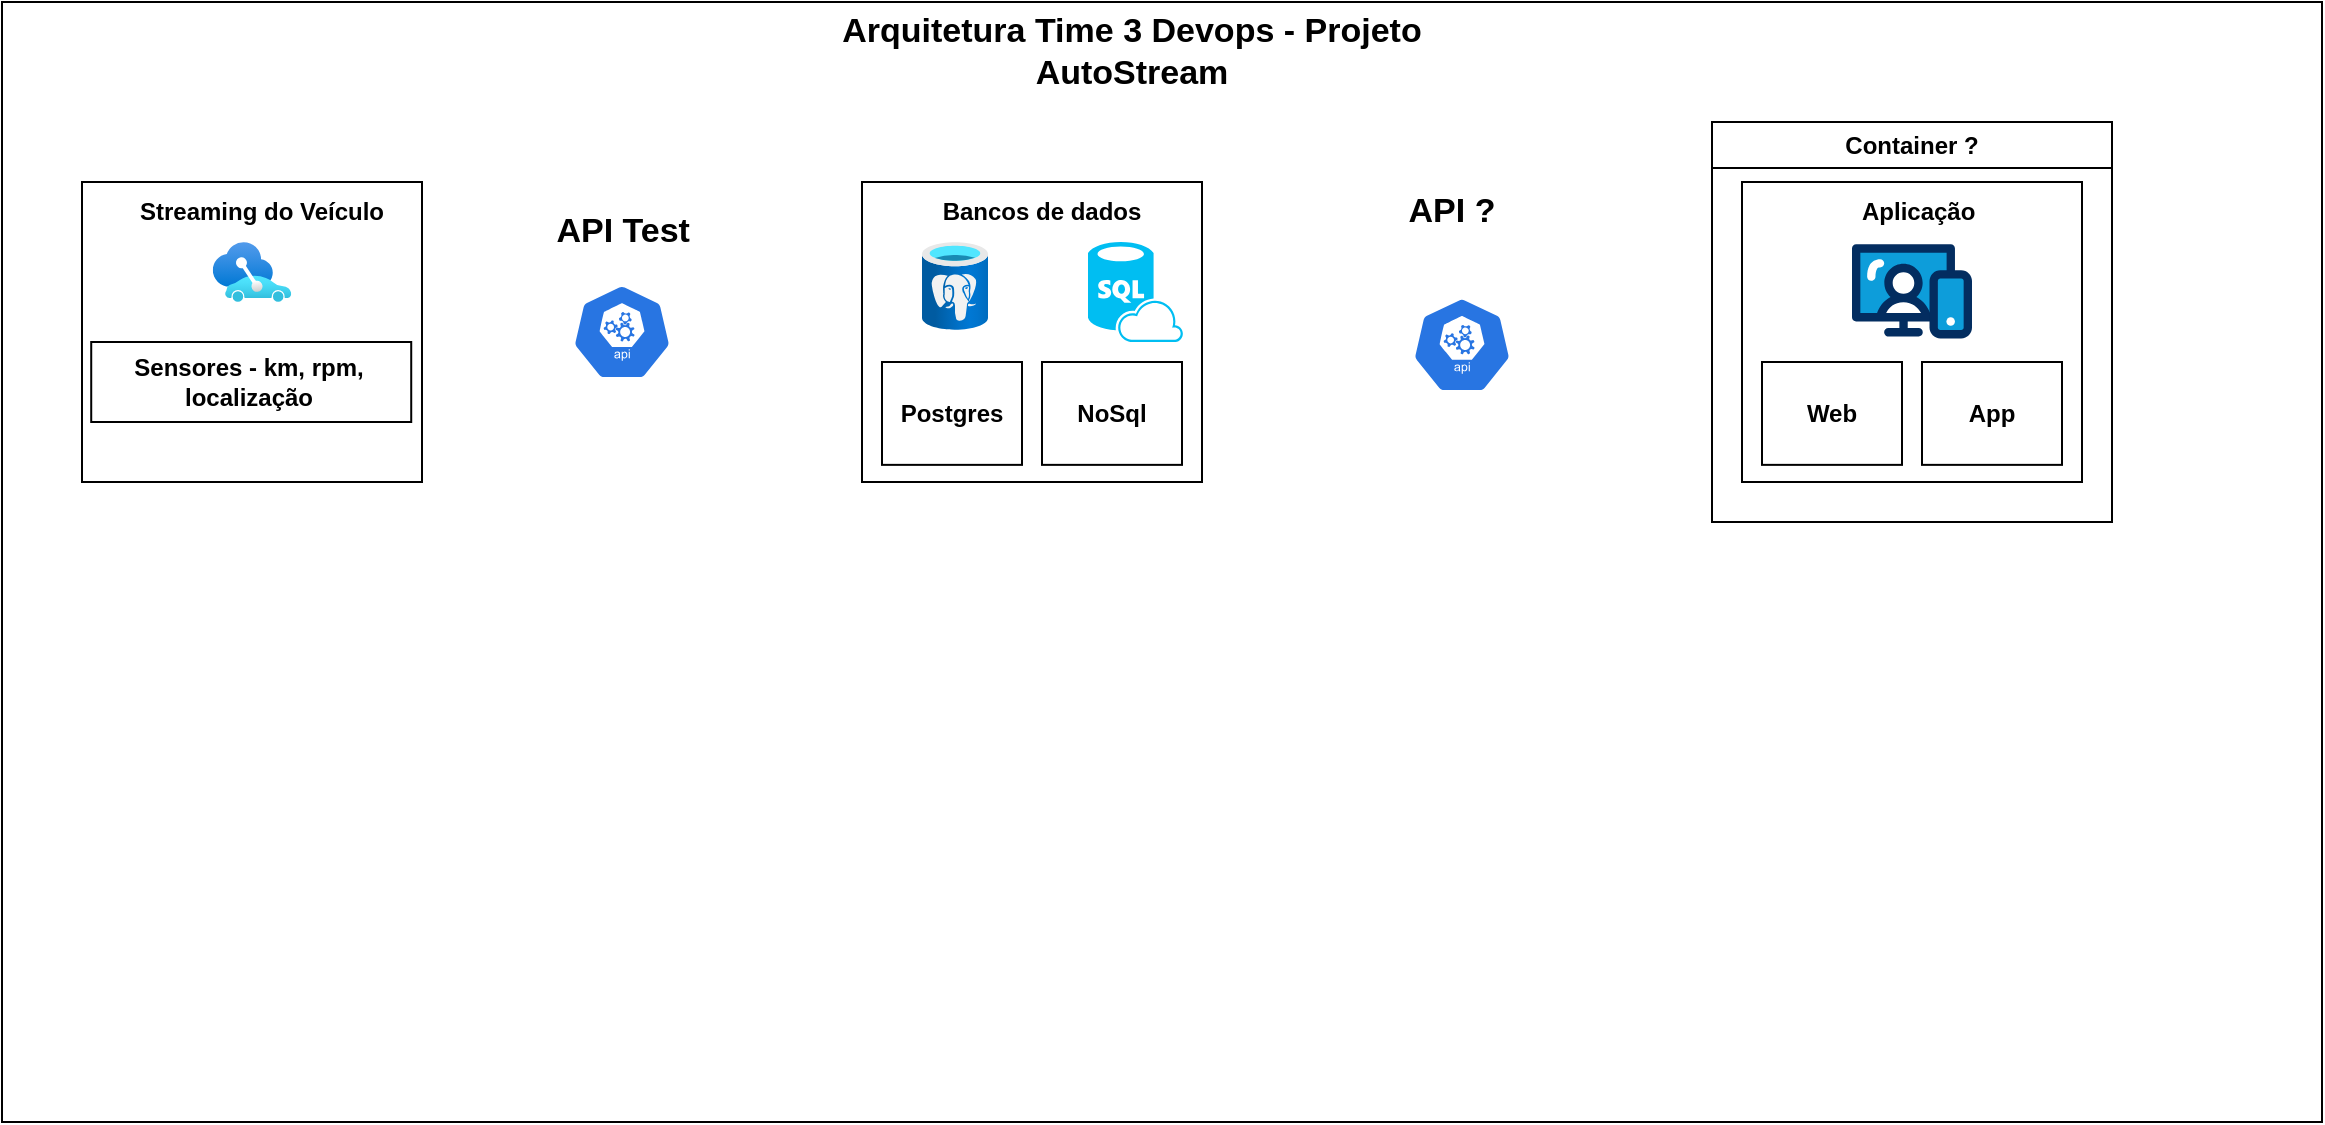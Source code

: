 <mxfile version="22.0.6" type="github">
  <diagram name="Página-1" id="qK_nW6kyc0rH6bnKZ4om">
    <mxGraphModel dx="1050" dy="541" grid="1" gridSize="10" guides="1" tooltips="1" connect="1" arrows="1" fold="1" page="1" pageScale="1" pageWidth="827" pageHeight="1169" math="0" shadow="0">
      <root>
        <mxCell id="0" />
        <mxCell id="1" parent="0" />
        <mxCell id="ohdJqL2VQyYDsmmc2hHo-1" value="" style="rounded=0;whiteSpace=wrap;html=1;container=0;" parent="1" vertex="1">
          <mxGeometry width="1160" height="560" as="geometry" />
        </mxCell>
        <mxCell id="ohdJqL2VQyYDsmmc2hHo-3" value="Arquitetura Time 3 Devops - Projeto AutoStream" style="text;strokeColor=none;align=center;fillColor=none;html=1;verticalAlign=middle;whiteSpace=wrap;rounded=0;fontStyle=1;fontSize=17;" parent="1" vertex="1">
          <mxGeometry x="380" y="10" width="370" height="30" as="geometry" />
        </mxCell>
        <mxCell id="UTUfXBOcAtLfI9LuBAGo-34" value="" style="group" parent="1" vertex="1" connectable="0">
          <mxGeometry x="40" y="90" width="170" height="150" as="geometry" />
        </mxCell>
        <mxCell id="ohdJqL2VQyYDsmmc2hHo-4" value="" style="rounded=0;whiteSpace=wrap;html=1;" parent="UTUfXBOcAtLfI9LuBAGo-34" vertex="1">
          <mxGeometry width="170" height="150" as="geometry" />
        </mxCell>
        <mxCell id="ohdJqL2VQyYDsmmc2hHo-5" value="Streaming do Veículo" style="text;strokeColor=none;align=center;fillColor=none;html=1;verticalAlign=middle;whiteSpace=wrap;rounded=0;fontStyle=1" parent="UTUfXBOcAtLfI9LuBAGo-34" vertex="1">
          <mxGeometry x="10" width="160" height="30" as="geometry" />
        </mxCell>
        <mxCell id="ohdJqL2VQyYDsmmc2hHo-6" value="" style="image;aspect=fixed;html=1;points=[];align=center;fontSize=12;image=img/lib/azure2/other/Connected_Vehicle_Platform.svg;" parent="UTUfXBOcAtLfI9LuBAGo-34" vertex="1">
          <mxGeometry x="65.38" y="30" width="39.23" height="30" as="geometry" />
        </mxCell>
        <mxCell id="ohdJqL2VQyYDsmmc2hHo-9" value="" style="group;" parent="UTUfXBOcAtLfI9LuBAGo-34" vertex="1" connectable="0">
          <mxGeometry x="4.61" y="80" width="160" height="40" as="geometry" />
        </mxCell>
        <mxCell id="ohdJqL2VQyYDsmmc2hHo-7" value="" style="rounded=0;whiteSpace=wrap;html=1;" parent="ohdJqL2VQyYDsmmc2hHo-9" vertex="1">
          <mxGeometry width="160" height="40" as="geometry" />
        </mxCell>
        <mxCell id="ohdJqL2VQyYDsmmc2hHo-8" value="Sensores - km, rpm, localização" style="text;align=center;html=1;verticalAlign=middle;whiteSpace=wrap;rounded=0;fontStyle=1" parent="ohdJqL2VQyYDsmmc2hHo-9" vertex="1">
          <mxGeometry x="17.08" y="8" width="122.92" height="24" as="geometry" />
        </mxCell>
        <mxCell id="UTUfXBOcAtLfI9LuBAGo-37" value="" style="group" parent="1" vertex="1" connectable="0">
          <mxGeometry x="430" y="90" width="170" height="150" as="geometry" />
        </mxCell>
        <mxCell id="UTUfXBOcAtLfI9LuBAGo-1" value="" style="rounded=0;whiteSpace=wrap;html=1;container=1;" parent="UTUfXBOcAtLfI9LuBAGo-37" vertex="1">
          <mxGeometry width="170" height="150" as="geometry" />
        </mxCell>
        <mxCell id="UTUfXBOcAtLfI9LuBAGo-2" value="Bancos de dados" style="text;strokeColor=none;align=center;fillColor=none;html=1;verticalAlign=middle;whiteSpace=wrap;rounded=0;fontStyle=1" parent="UTUfXBOcAtLfI9LuBAGo-37" vertex="1">
          <mxGeometry x="10" width="160" height="30" as="geometry" />
        </mxCell>
        <mxCell id="UTUfXBOcAtLfI9LuBAGo-3" value="" style="group;" parent="UTUfXBOcAtLfI9LuBAGo-37" vertex="1" connectable="0">
          <mxGeometry x="10" y="90" width="150" height="60" as="geometry" />
        </mxCell>
        <mxCell id="UTUfXBOcAtLfI9LuBAGo-6" value="" style="group" parent="UTUfXBOcAtLfI9LuBAGo-3" vertex="1" connectable="0">
          <mxGeometry width="70" height="51.429" as="geometry" />
        </mxCell>
        <mxCell id="UTUfXBOcAtLfI9LuBAGo-13" value="" style="group" parent="UTUfXBOcAtLfI9LuBAGo-6" vertex="1" connectable="0">
          <mxGeometry width="70" height="51.429" as="geometry" />
        </mxCell>
        <mxCell id="UTUfXBOcAtLfI9LuBAGo-4" value="" style="rounded=0;whiteSpace=wrap;html=1;" parent="UTUfXBOcAtLfI9LuBAGo-13" vertex="1">
          <mxGeometry width="70" height="51.429" as="geometry" />
        </mxCell>
        <mxCell id="UTUfXBOcAtLfI9LuBAGo-5" value="Postgres" style="text;align=center;html=1;verticalAlign=middle;whiteSpace=wrap;rounded=0;fontStyle=1" parent="UTUfXBOcAtLfI9LuBAGo-13" vertex="1">
          <mxGeometry y="15.429" width="70" height="20.571" as="geometry" />
        </mxCell>
        <mxCell id="UTUfXBOcAtLfI9LuBAGo-16" value="" style="rounded=0;whiteSpace=wrap;html=1;" parent="UTUfXBOcAtLfI9LuBAGo-3" vertex="1">
          <mxGeometry x="80" width="70" height="51.429" as="geometry" />
        </mxCell>
        <mxCell id="UTUfXBOcAtLfI9LuBAGo-17" value="NoSql" style="text;align=center;html=1;verticalAlign=middle;whiteSpace=wrap;rounded=0;fontStyle=1" parent="UTUfXBOcAtLfI9LuBAGo-3" vertex="1">
          <mxGeometry x="80" y="15.429" width="70" height="20.571" as="geometry" />
        </mxCell>
        <mxCell id="UTUfXBOcAtLfI9LuBAGo-18" value="" style="image;aspect=fixed;html=1;points=[];align=center;fontSize=12;image=img/lib/azure2/databases/Azure_Database_PostgreSQL_Server.svg;" parent="UTUfXBOcAtLfI9LuBAGo-37" vertex="1">
          <mxGeometry x="30" y="30" width="33" height="44" as="geometry" />
        </mxCell>
        <mxCell id="UTUfXBOcAtLfI9LuBAGo-19" value="" style="verticalLabelPosition=bottom;html=1;verticalAlign=top;align=center;strokeColor=none;fillColor=#00BEF2;shape=mxgraph.azure.sql_database_sql_azure;" parent="UTUfXBOcAtLfI9LuBAGo-37" vertex="1">
          <mxGeometry x="113" y="30" width="47.5" height="50" as="geometry" />
        </mxCell>
        <mxCell id="UTUfXBOcAtLfI9LuBAGo-38" value="" style="rounded=0;whiteSpace=wrap;html=1;container=1;" parent="1" vertex="1">
          <mxGeometry x="870" y="90" width="170" height="150" as="geometry" />
        </mxCell>
        <mxCell id="UTUfXBOcAtLfI9LuBAGo-48" value="" style="verticalLabelPosition=bottom;aspect=fixed;html=1;shape=mxgraph.salesforce.web;" parent="UTUfXBOcAtLfI9LuBAGo-38" vertex="1">
          <mxGeometry x="55" y="31" width="60" height="47.4" as="geometry" />
        </mxCell>
        <mxCell id="UTUfXBOcAtLfI9LuBAGo-39" value="Aplicação&amp;nbsp;" style="text;strokeColor=none;align=center;fillColor=none;html=1;verticalAlign=middle;whiteSpace=wrap;rounded=0;fontStyle=1" parent="1" vertex="1">
          <mxGeometry x="880" y="90" width="160" height="30" as="geometry" />
        </mxCell>
        <mxCell id="UTUfXBOcAtLfI9LuBAGo-40" value="" style="group;" parent="1" vertex="1" connectable="0">
          <mxGeometry x="880" y="180" width="150" height="60" as="geometry" />
        </mxCell>
        <mxCell id="UTUfXBOcAtLfI9LuBAGo-41" value="" style="group" parent="UTUfXBOcAtLfI9LuBAGo-40" vertex="1" connectable="0">
          <mxGeometry width="70" height="51.429" as="geometry" />
        </mxCell>
        <mxCell id="UTUfXBOcAtLfI9LuBAGo-42" value="" style="group" parent="UTUfXBOcAtLfI9LuBAGo-41" vertex="1" connectable="0">
          <mxGeometry width="70" height="51.429" as="geometry" />
        </mxCell>
        <mxCell id="UTUfXBOcAtLfI9LuBAGo-43" value="" style="rounded=0;whiteSpace=wrap;html=1;" parent="UTUfXBOcAtLfI9LuBAGo-42" vertex="1">
          <mxGeometry width="70" height="51.429" as="geometry" />
        </mxCell>
        <mxCell id="UTUfXBOcAtLfI9LuBAGo-44" value="Web" style="text;align=center;html=1;verticalAlign=middle;whiteSpace=wrap;rounded=0;fontStyle=1" parent="UTUfXBOcAtLfI9LuBAGo-42" vertex="1">
          <mxGeometry y="15.429" width="70" height="20.571" as="geometry" />
        </mxCell>
        <mxCell id="UTUfXBOcAtLfI9LuBAGo-45" value="" style="rounded=0;whiteSpace=wrap;html=1;" parent="UTUfXBOcAtLfI9LuBAGo-40" vertex="1">
          <mxGeometry x="80" width="70" height="51.429" as="geometry" />
        </mxCell>
        <mxCell id="UTUfXBOcAtLfI9LuBAGo-46" value="App" style="text;align=center;html=1;verticalAlign=middle;whiteSpace=wrap;rounded=0;fontStyle=1" parent="UTUfXBOcAtLfI9LuBAGo-40" vertex="1">
          <mxGeometry x="80" y="15.429" width="70" height="20.571" as="geometry" />
        </mxCell>
        <mxCell id="UTUfXBOcAtLfI9LuBAGo-49" value="Container ?" style="swimlane;whiteSpace=wrap;html=1;" parent="1" vertex="1">
          <mxGeometry x="855" y="60" width="200" height="200" as="geometry" />
        </mxCell>
        <mxCell id="UTUfXBOcAtLfI9LuBAGo-50" value="" style="sketch=0;html=1;dashed=0;whitespace=wrap;fillColor=#2875E2;strokeColor=#ffffff;points=[[0.005,0.63,0],[0.1,0.2,0],[0.9,0.2,0],[0.5,0,0],[0.995,0.63,0],[0.72,0.99,0],[0.5,1,0],[0.28,0.99,0]];verticalLabelPosition=bottom;align=center;verticalAlign=top;shape=mxgraph.kubernetes.icon;prIcon=api" parent="1" vertex="1">
          <mxGeometry x="180" y="141" width="260" height="48" as="geometry" />
        </mxCell>
        <mxCell id="UTUfXBOcAtLfI9LuBAGo-52" value="API Test&lt;span style=&quot;white-space: pre;&quot;&gt;&#x9;&lt;/span&gt;" style="text;strokeColor=none;align=center;fillColor=none;html=1;verticalAlign=middle;whiteSpace=wrap;rounded=0;fontStyle=1;fontSize=17;" parent="1" vertex="1">
          <mxGeometry x="260" y="100" width="110" height="30" as="geometry" />
        </mxCell>
        <mxCell id="UTUfXBOcAtLfI9LuBAGo-51" value="" style="sketch=0;html=1;dashed=0;whitespace=wrap;fillColor=#2875E2;strokeColor=#ffffff;points=[[0.005,0.63,0],[0.1,0.2,0],[0.9,0.2,0],[0.5,0,0],[0.995,0.63,0],[0.72,0.99,0],[0.5,1,0],[0.28,0.99,0]];verticalLabelPosition=bottom;align=center;verticalAlign=top;shape=mxgraph.kubernetes.icon;prIcon=api" parent="1" vertex="1">
          <mxGeometry x="600" y="147.43" width="260" height="48" as="geometry" />
        </mxCell>
        <mxCell id="UTUfXBOcAtLfI9LuBAGo-53" value="API ?" style="text;strokeColor=none;align=center;fillColor=none;html=1;verticalAlign=middle;whiteSpace=wrap;rounded=0;fontStyle=1;fontSize=17;" parent="1" vertex="1">
          <mxGeometry x="670" y="90" width="110" height="30" as="geometry" />
        </mxCell>
      </root>
    </mxGraphModel>
  </diagram>
</mxfile>
